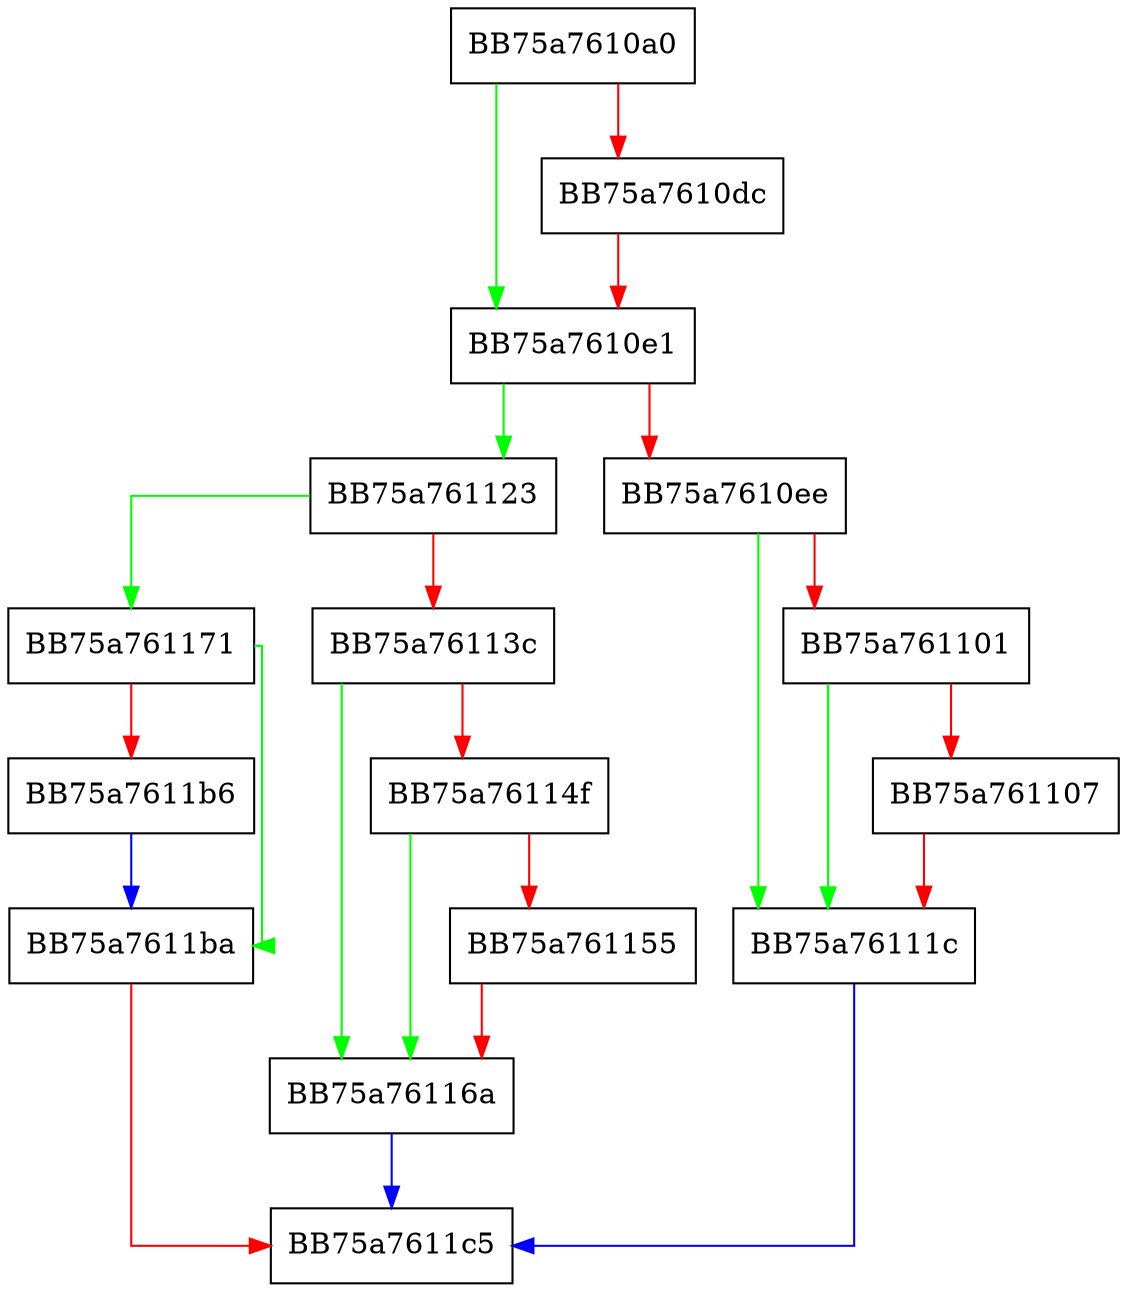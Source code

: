 digraph sysclean_init_module {
  node [shape="box"];
  graph [splines=ortho];
  BB75a7610a0 -> BB75a7610e1 [color="green"];
  BB75a7610a0 -> BB75a7610dc [color="red"];
  BB75a7610dc -> BB75a7610e1 [color="red"];
  BB75a7610e1 -> BB75a761123 [color="green"];
  BB75a7610e1 -> BB75a7610ee [color="red"];
  BB75a7610ee -> BB75a76111c [color="green"];
  BB75a7610ee -> BB75a761101 [color="red"];
  BB75a761101 -> BB75a76111c [color="green"];
  BB75a761101 -> BB75a761107 [color="red"];
  BB75a761107 -> BB75a76111c [color="red"];
  BB75a76111c -> BB75a7611c5 [color="blue"];
  BB75a761123 -> BB75a761171 [color="green"];
  BB75a761123 -> BB75a76113c [color="red"];
  BB75a76113c -> BB75a76116a [color="green"];
  BB75a76113c -> BB75a76114f [color="red"];
  BB75a76114f -> BB75a76116a [color="green"];
  BB75a76114f -> BB75a761155 [color="red"];
  BB75a761155 -> BB75a76116a [color="red"];
  BB75a76116a -> BB75a7611c5 [color="blue"];
  BB75a761171 -> BB75a7611ba [color="green"];
  BB75a761171 -> BB75a7611b6 [color="red"];
  BB75a7611b6 -> BB75a7611ba [color="blue"];
  BB75a7611ba -> BB75a7611c5 [color="red"];
}